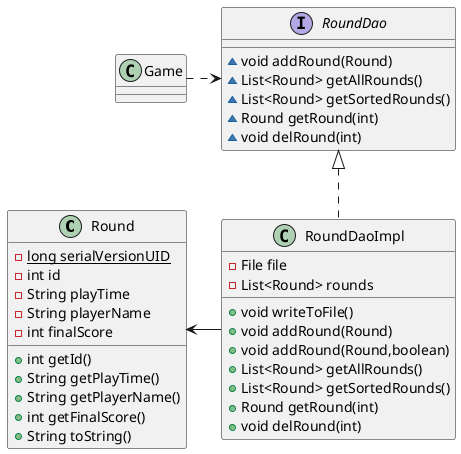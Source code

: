 @startuml
class Round {
- {static} long serialVersionUID
- int id
- String playTime
- String playerName
- int finalScore
+ int getId()
+ String getPlayTime()
+ String getPlayerName()
+ int getFinalScore()
+ String toString()
}
class Game {
}
class RoundDaoImpl {
- File file
- List<Round> rounds
+ void writeToFile()
+ void addRound(Round)
+ void addRound(Round,boolean)
+ List<Round> getAllRounds()
+ List<Round> getSortedRounds()
+ Round getRound(int)
+ void delRound(int)
}
interface RoundDao {
~ void addRound(Round)
~ List<Round> getAllRounds()
~ List<Round> getSortedRounds()
~ Round getRound(int)
~ void delRound(int)
}

Game .r.> RoundDao
RoundDao <|.. RoundDaoImpl
Round <-r- RoundDaoImpl

@enduml
